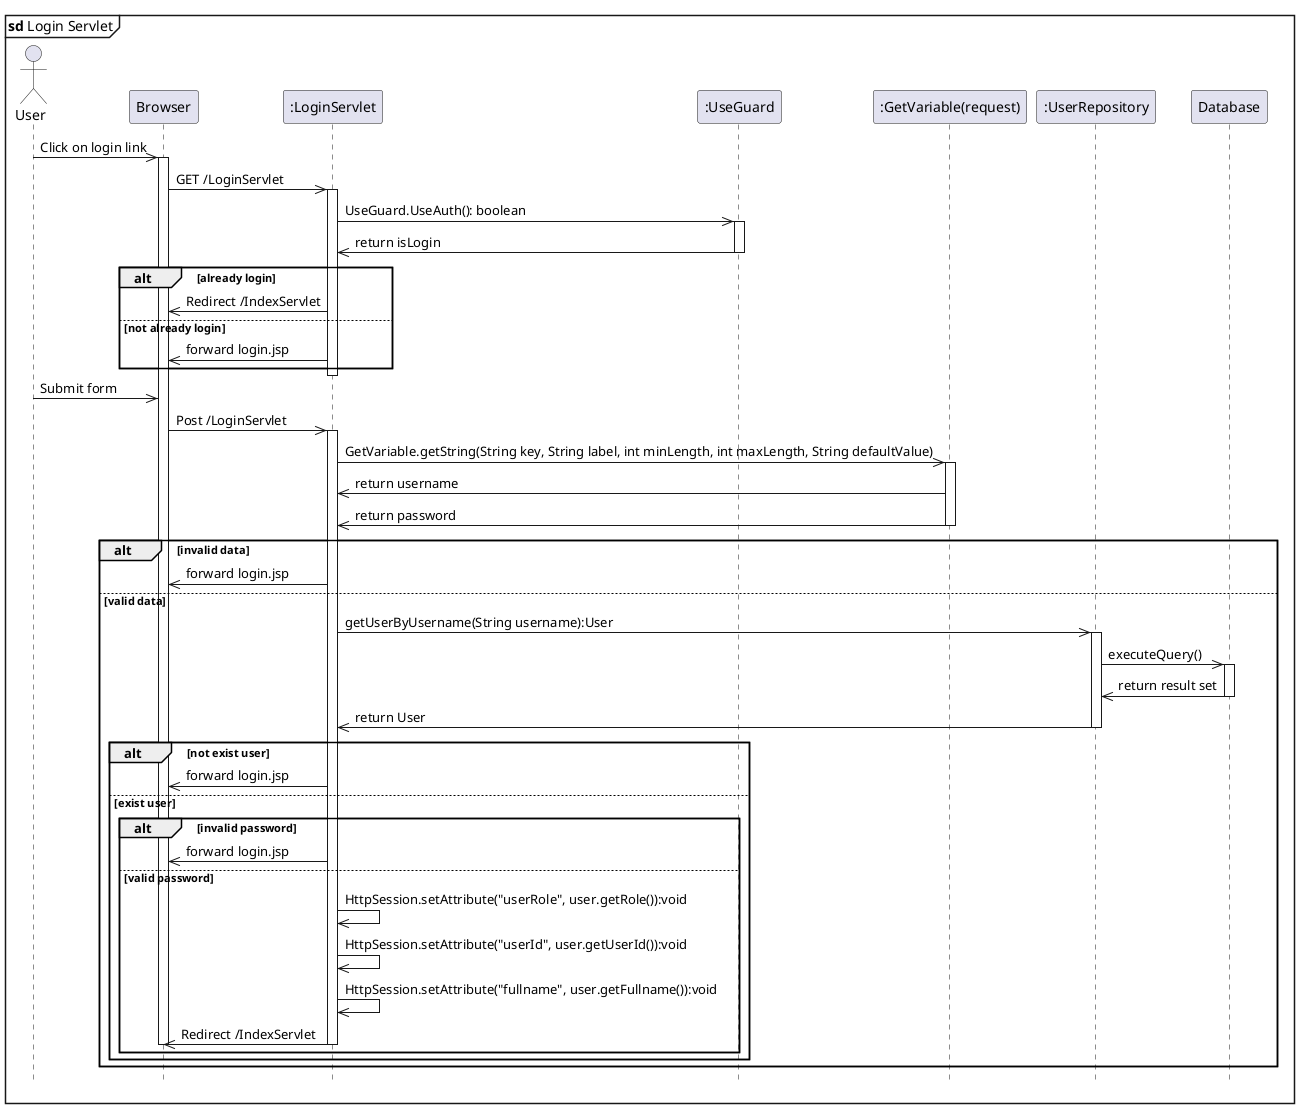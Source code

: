 @startuml loginServlet

hide footbox
mainframe <b>sd</b> Login Servlet
actor User
participant "Browser" as Browser
participant ":LoginServlet" as LoginServlet
participant ":UseGuard" as UseGuard
participant ":GetVariable(request)" as GetVariable
participant ":UserRepository" as UserRepository
participant "Database" as Database


User ->> Browser: Click on login link
    activate Browser
        Browser ->> LoginServlet : GET /LoginServlet
        activate LoginServlet
            LoginServlet ->> UseGuard: UseGuard.UseAuth(): boolean
                activate UseGuard
                    UseGuard ->> LoginServlet: return isLogin
                deactivate UseGuard
            alt already login
                LoginServlet ->> Browser: Redirect /IndexServlet
            else not already login
                LoginServlet ->> Browser: forward login.jsp
            end
        deactivate LoginServlet

User ->> Browser: Submit form
    Browser ->> LoginServlet : Post /LoginServlet
    activate LoginServlet
        LoginServlet ->> GetVariable: GetVariable.getString(String key, String label, int minLength, int maxLength, String defaultValue)
            activate GetVariable
                GetVariable ->> LoginServlet: return username
                GetVariable ->> LoginServlet: return password
            deactivate GetVariable
        alt invalid data 
            LoginServlet ->> Browser: forward login.jsp
        else valid data
            LoginServlet ->> UserRepository: getUserByUsername(String username):User
                activate UserRepository
                    UserRepository ->> Database: executeQuery()
                        activate Database 
                            Database ->> UserRepository: return result set
                        deactivate Database
                    UserRepository ->> LoginServlet: return User
                deactivate UserRepository
            alt not exist user
                LoginServlet ->> Browser: forward login.jsp
            else exist user
                alt invalid password
                    LoginServlet ->> Browser: forward login.jsp
                else valid password
                    LoginServlet ->> LoginServlet : HttpSession.setAttribute("userRole", user.getRole()):void
                    LoginServlet ->> LoginServlet : HttpSession.setAttribute("userId", user.getUserId()):void
                    LoginServlet ->> LoginServlet : HttpSession.setAttribute("fullname", user.getFullname()):void
                    LoginServlet ->> Browser: Redirect /IndexServlet
    deactivate LoginServlet                     
    deactivate Browser
                end
                
            end

        end
